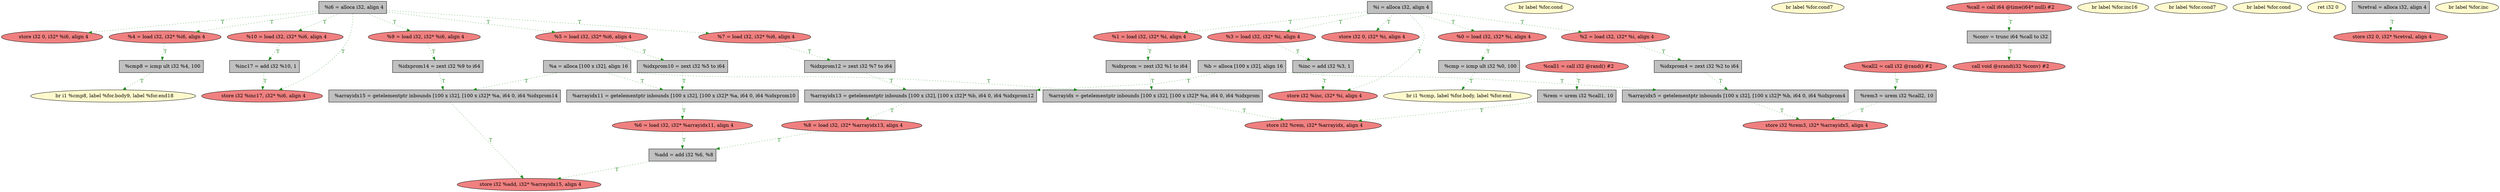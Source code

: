 
digraph G {


node54 [fillcolor=grey,label="  %cmp8 = icmp ult i32 %4, 100",shape=rectangle,style=filled ]
node51 [fillcolor=lemonchiffon,label="  br label %for.cond",shape=ellipse,style=filled ]
node48 [fillcolor=lightcoral,label="  %1 = load i32, i32* %i, align 4",shape=ellipse,style=filled ]
node44 [fillcolor=lightcoral,label="  store i32 %inc, i32* %i, align 4",shape=ellipse,style=filled ]
node43 [fillcolor=grey,label="  %arrayidx11 = getelementptr inbounds [100 x i32], [100 x i32]* %a, i64 0, i64 %idxprom10",shape=rectangle,style=filled ]
node45 [fillcolor=lightcoral,label="  %2 = load i32, i32* %i, align 4",shape=ellipse,style=filled ]
node42 [fillcolor=grey,label="  %rem3 = urem i32 %call2, 10",shape=rectangle,style=filled ]
node39 [fillcolor=grey,label="  %idxprom = zext i32 %1 to i64",shape=rectangle,style=filled ]
node37 [fillcolor=lemonchiffon,label="  br label %for.cond7",shape=ellipse,style=filled ]
node9 [fillcolor=lightcoral,label="  %7 = load i32, i32* %i6, align 4",shape=ellipse,style=filled ]
node52 [fillcolor=grey,label="  %i = alloca i32, align 4",shape=rectangle,style=filled ]
node36 [fillcolor=lightcoral,label="  %9 = load i32, i32* %i6, align 4",shape=ellipse,style=filled ]
node23 [fillcolor=lightcoral,label="  %call = call i64 @time(i64* null) #2",shape=ellipse,style=filled ]
node7 [fillcolor=grey,label="  %arrayidx13 = getelementptr inbounds [100 x i32], [100 x i32]* %b, i64 0, i64 %idxprom12",shape=rectangle,style=filled ]
node6 [fillcolor=lemonchiffon,label="  br label %for.inc16",shape=ellipse,style=filled ]
node14 [fillcolor=lightcoral,label="  %6 = load i32, i32* %arrayidx11, align 4",shape=ellipse,style=filled ]
node1 [fillcolor=lightcoral,label="  store i32 %inc17, i32* %i6, align 4",shape=ellipse,style=filled ]
node13 [fillcolor=lightcoral,label="  %call1 = call i32 @rand() #2",shape=ellipse,style=filled ]
node41 [fillcolor=lightcoral,label="  store i32 %rem, i32* %arrayidx, align 4",shape=ellipse,style=filled ]
node12 [fillcolor=lightcoral,label="  %5 = load i32, i32* %i6, align 4",shape=ellipse,style=filled ]
node40 [fillcolor=grey,label="  %arrayidx = getelementptr inbounds [100 x i32], [100 x i32]* %a, i64 0, i64 %idxprom",shape=rectangle,style=filled ]
node32 [fillcolor=grey,label="  %i6 = alloca i32, align 4",shape=rectangle,style=filled ]
node3 [fillcolor=lightcoral,label="  %10 = load i32, i32* %i6, align 4",shape=ellipse,style=filled ]
node5 [fillcolor=grey,label="  %add = add i32 %6, %8",shape=rectangle,style=filled ]
node11 [fillcolor=lightcoral,label="  %8 = load i32, i32* %arrayidx13, align 4",shape=ellipse,style=filled ]
node24 [fillcolor=grey,label="  %rem = urem i32 %call1, 10",shape=rectangle,style=filled ]
node49 [fillcolor=grey,label="  %b = alloca [100 x i32], align 16",shape=rectangle,style=filled ]
node0 [fillcolor=lemonchiffon,label="  br label %for.cond7",shape=ellipse,style=filled ]
node15 [fillcolor=grey,label="  %cmp = icmp ult i32 %0, 100",shape=rectangle,style=filled ]
node47 [fillcolor=lightcoral,label="  %3 = load i32, i32* %i, align 4",shape=ellipse,style=filled ]
node8 [fillcolor=grey,label="  %idxprom12 = zext i32 %7 to i64",shape=rectangle,style=filled ]
node16 [fillcolor=lightcoral,label="  %0 = load i32, i32* %i, align 4",shape=ellipse,style=filled ]
node27 [fillcolor=grey,label="  %a = alloca [100 x i32], align 16",shape=rectangle,style=filled ]
node17 [fillcolor=lemonchiffon,label="  br label %for.cond",shape=ellipse,style=filled ]
node31 [fillcolor=grey,label="  %arrayidx15 = getelementptr inbounds [100 x i32], [100 x i32]* %a, i64 0, i64 %idxprom14",shape=rectangle,style=filled ]
node18 [fillcolor=lightcoral,label="  %call2 = call i32 @rand() #2",shape=ellipse,style=filled ]
node4 [fillcolor=grey,label="  %idxprom14 = zext i32 %9 to i64",shape=rectangle,style=filled ]
node19 [fillcolor=lightcoral,label="  store i32 %rem3, i32* %arrayidx5, align 4",shape=ellipse,style=filled ]
node26 [fillcolor=lightcoral,label="  call void @srand(i32 %conv) #2",shape=ellipse,style=filled ]
node20 [fillcolor=lemonchiffon,label="  ret i32 0",shape=ellipse,style=filled ]
node29 [fillcolor=lightcoral,label="  store i32 0, i32* %i6, align 4",shape=ellipse,style=filled ]
node21 [fillcolor=lightcoral,label="  store i32 %add, i32* %arrayidx15, align 4",shape=ellipse,style=filled ]
node35 [fillcolor=grey,label="  %arrayidx5 = getelementptr inbounds [100 x i32], [100 x i32]* %b, i64 0, i64 %idxprom4",shape=rectangle,style=filled ]
node50 [fillcolor=grey,label="  %inc = add i32 %3, 1",shape=rectangle,style=filled ]
node22 [fillcolor=lightcoral,label="  store i32 0, i32* %i, align 4",shape=ellipse,style=filled ]
node53 [fillcolor=lightcoral,label="  %4 = load i32, i32* %i6, align 4",shape=ellipse,style=filled ]
node38 [fillcolor=lightcoral,label="  store i32 0, i32* %retval, align 4",shape=ellipse,style=filled ]
node33 [fillcolor=grey,label="  %idxprom4 = zext i32 %2 to i64",shape=rectangle,style=filled ]
node2 [fillcolor=grey,label="  %inc17 = add i32 %10, 1",shape=rectangle,style=filled ]
node25 [fillcolor=lemonchiffon,label="  br label %for.inc",shape=ellipse,style=filled ]
node28 [fillcolor=lemonchiffon,label="  br i1 %cmp, label %for.body, label %for.end",shape=ellipse,style=filled ]
node30 [fillcolor=lemonchiffon,label="  br i1 %cmp8, label %for.body9, label %for.end18",shape=ellipse,style=filled ]
node46 [fillcolor=grey,label="  %retval = alloca i32, align 4",shape=rectangle,style=filled ]
node10 [fillcolor=grey,label="  %idxprom10 = zext i32 %5 to i64",shape=rectangle,style=filled ]
node34 [fillcolor=grey,label="  %conv = trunc i64 %call to i32",shape=rectangle,style=filled ]

node47->node50 [style=dotted,color=forestgreen,label="T",fontcolor=forestgreen ]
node3->node2 [style=dotted,color=forestgreen,label="T",fontcolor=forestgreen ]
node35->node19 [style=dotted,color=forestgreen,label="T",fontcolor=forestgreen ]
node40->node41 [style=dotted,color=forestgreen,label="T",fontcolor=forestgreen ]
node27->node31 [style=dotted,color=forestgreen,label="T",fontcolor=forestgreen ]
node39->node40 [style=dotted,color=forestgreen,label="T",fontcolor=forestgreen ]
node45->node33 [style=dotted,color=forestgreen,label="T",fontcolor=forestgreen ]
node32->node12 [style=dotted,color=forestgreen,label="T",fontcolor=forestgreen ]
node24->node41 [style=dotted,color=forestgreen,label="T",fontcolor=forestgreen ]
node36->node4 [style=dotted,color=forestgreen,label="T",fontcolor=forestgreen ]
node15->node28 [style=dotted,color=forestgreen,label="T",fontcolor=forestgreen ]
node16->node15 [style=dotted,color=forestgreen,label="T",fontcolor=forestgreen ]
node54->node30 [style=dotted,color=forestgreen,label="T",fontcolor=forestgreen ]
node5->node21 [style=dotted,color=forestgreen,label="T",fontcolor=forestgreen ]
node13->node24 [style=dotted,color=forestgreen,label="T",fontcolor=forestgreen ]
node42->node19 [style=dotted,color=forestgreen,label="T",fontcolor=forestgreen ]
node32->node53 [style=dotted,color=forestgreen,label="T",fontcolor=forestgreen ]
node12->node10 [style=dotted,color=forestgreen,label="T",fontcolor=forestgreen ]
node9->node8 [style=dotted,color=forestgreen,label="T",fontcolor=forestgreen ]
node31->node21 [style=dotted,color=forestgreen,label="T",fontcolor=forestgreen ]
node32->node3 [style=dotted,color=forestgreen,label="T",fontcolor=forestgreen ]
node52->node16 [style=dotted,color=forestgreen,label="T",fontcolor=forestgreen ]
node4->node31 [style=dotted,color=forestgreen,label="T",fontcolor=forestgreen ]
node23->node34 [style=dotted,color=forestgreen,label="T",fontcolor=forestgreen ]
node2->node1 [style=dotted,color=forestgreen,label="T",fontcolor=forestgreen ]
node32->node9 [style=dotted,color=forestgreen,label="T",fontcolor=forestgreen ]
node14->node5 [style=dotted,color=forestgreen,label="T",fontcolor=forestgreen ]
node52->node45 [style=dotted,color=forestgreen,label="T",fontcolor=forestgreen ]
node32->node29 [style=dotted,color=forestgreen,label="T",fontcolor=forestgreen ]
node7->node11 [style=dotted,color=forestgreen,label="T",fontcolor=forestgreen ]
node52->node48 [style=dotted,color=forestgreen,label="T",fontcolor=forestgreen ]
node18->node42 [style=dotted,color=forestgreen,label="T",fontcolor=forestgreen ]
node50->node44 [style=dotted,color=forestgreen,label="T",fontcolor=forestgreen ]
node52->node47 [style=dotted,color=forestgreen,label="T",fontcolor=forestgreen ]
node32->node36 [style=dotted,color=forestgreen,label="T",fontcolor=forestgreen ]
node11->node5 [style=dotted,color=forestgreen,label="T",fontcolor=forestgreen ]
node10->node43 [style=dotted,color=forestgreen,label="T",fontcolor=forestgreen ]
node34->node26 [style=dotted,color=forestgreen,label="T",fontcolor=forestgreen ]
node48->node39 [style=dotted,color=forestgreen,label="T",fontcolor=forestgreen ]
node33->node35 [style=dotted,color=forestgreen,label="T",fontcolor=forestgreen ]
node52->node22 [style=dotted,color=forestgreen,label="T",fontcolor=forestgreen ]
node46->node38 [style=dotted,color=forestgreen,label="T",fontcolor=forestgreen ]
node8->node7 [style=dotted,color=forestgreen,label="T",fontcolor=forestgreen ]
node27->node43 [style=dotted,color=forestgreen,label="T",fontcolor=forestgreen ]
node32->node1 [style=dotted,color=forestgreen,label="T",fontcolor=forestgreen ]
node43->node14 [style=dotted,color=forestgreen,label="T",fontcolor=forestgreen ]
node52->node44 [style=dotted,color=forestgreen,label="T",fontcolor=forestgreen ]
node53->node54 [style=dotted,color=forestgreen,label="T",fontcolor=forestgreen ]
node27->node40 [style=dotted,color=forestgreen,label="T",fontcolor=forestgreen ]
node49->node7 [style=dotted,color=forestgreen,label="T",fontcolor=forestgreen ]
node49->node35 [style=dotted,color=forestgreen,label="T",fontcolor=forestgreen ]


}
